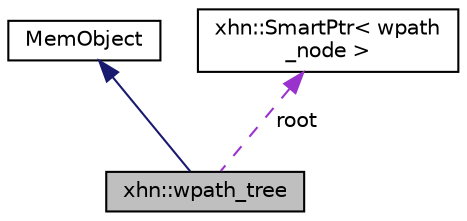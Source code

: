 digraph "xhn::wpath_tree"
{
  edge [fontname="Helvetica",fontsize="10",labelfontname="Helvetica",labelfontsize="10"];
  node [fontname="Helvetica",fontsize="10",shape=record];
  Node1 [label="xhn::wpath_tree",height=0.2,width=0.4,color="black", fillcolor="grey75", style="filled", fontcolor="black"];
  Node2 -> Node1 [dir="back",color="midnightblue",fontsize="10",style="solid",fontname="Helvetica"];
  Node2 [label="MemObject",height=0.2,width=0.4,color="black", fillcolor="white", style="filled",URL="$class_mem_object.html"];
  Node3 -> Node1 [dir="back",color="darkorchid3",fontsize="10",style="dashed",label=" root" ,fontname="Helvetica"];
  Node3 [label="xhn::SmartPtr\< wpath\l_node \>",height=0.2,width=0.4,color="black", fillcolor="white", style="filled",URL="$classxhn_1_1_smart_ptr.html"];
}
